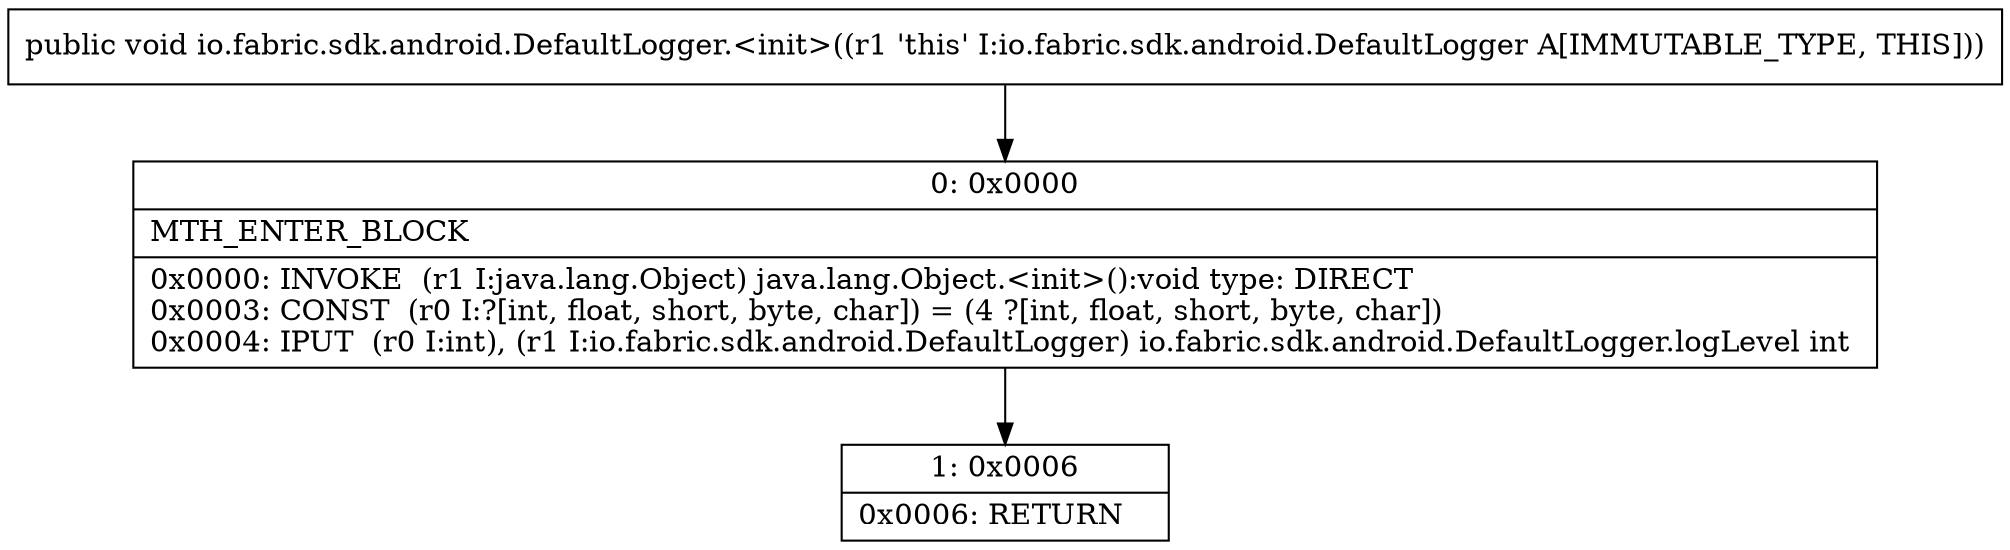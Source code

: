 digraph "CFG forio.fabric.sdk.android.DefaultLogger.\<init\>()V" {
Node_0 [shape=record,label="{0\:\ 0x0000|MTH_ENTER_BLOCK\l|0x0000: INVOKE  (r1 I:java.lang.Object) java.lang.Object.\<init\>():void type: DIRECT \l0x0003: CONST  (r0 I:?[int, float, short, byte, char]) = (4 ?[int, float, short, byte, char]) \l0x0004: IPUT  (r0 I:int), (r1 I:io.fabric.sdk.android.DefaultLogger) io.fabric.sdk.android.DefaultLogger.logLevel int \l}"];
Node_1 [shape=record,label="{1\:\ 0x0006|0x0006: RETURN   \l}"];
MethodNode[shape=record,label="{public void io.fabric.sdk.android.DefaultLogger.\<init\>((r1 'this' I:io.fabric.sdk.android.DefaultLogger A[IMMUTABLE_TYPE, THIS])) }"];
MethodNode -> Node_0;
Node_0 -> Node_1;
}

